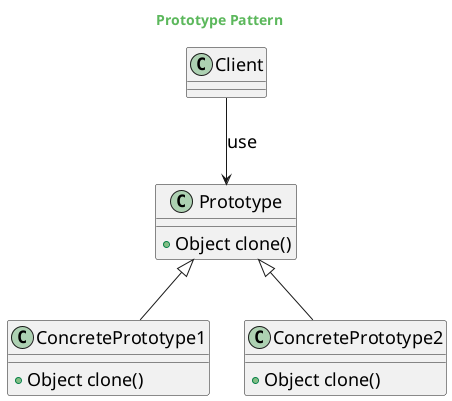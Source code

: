 @startuml

skinparam backgroundcolor transparent
skinparam classFontSize 18
skinparam noteFontSize 18
skinparam arrowFontSize 18
skinparam classAttributeFontSize 18

skinparam titleFontColor #5cb85c

Title Prototype Pattern

class Prototype{
    + Object clone()
}

class ConcretePrototype1 extends Prototype{
    + Object clone()
}

class ConcretePrototype2 extends Prototype{
    + Object clone()
}

class Client

Client --> Prototype: use

@enduml